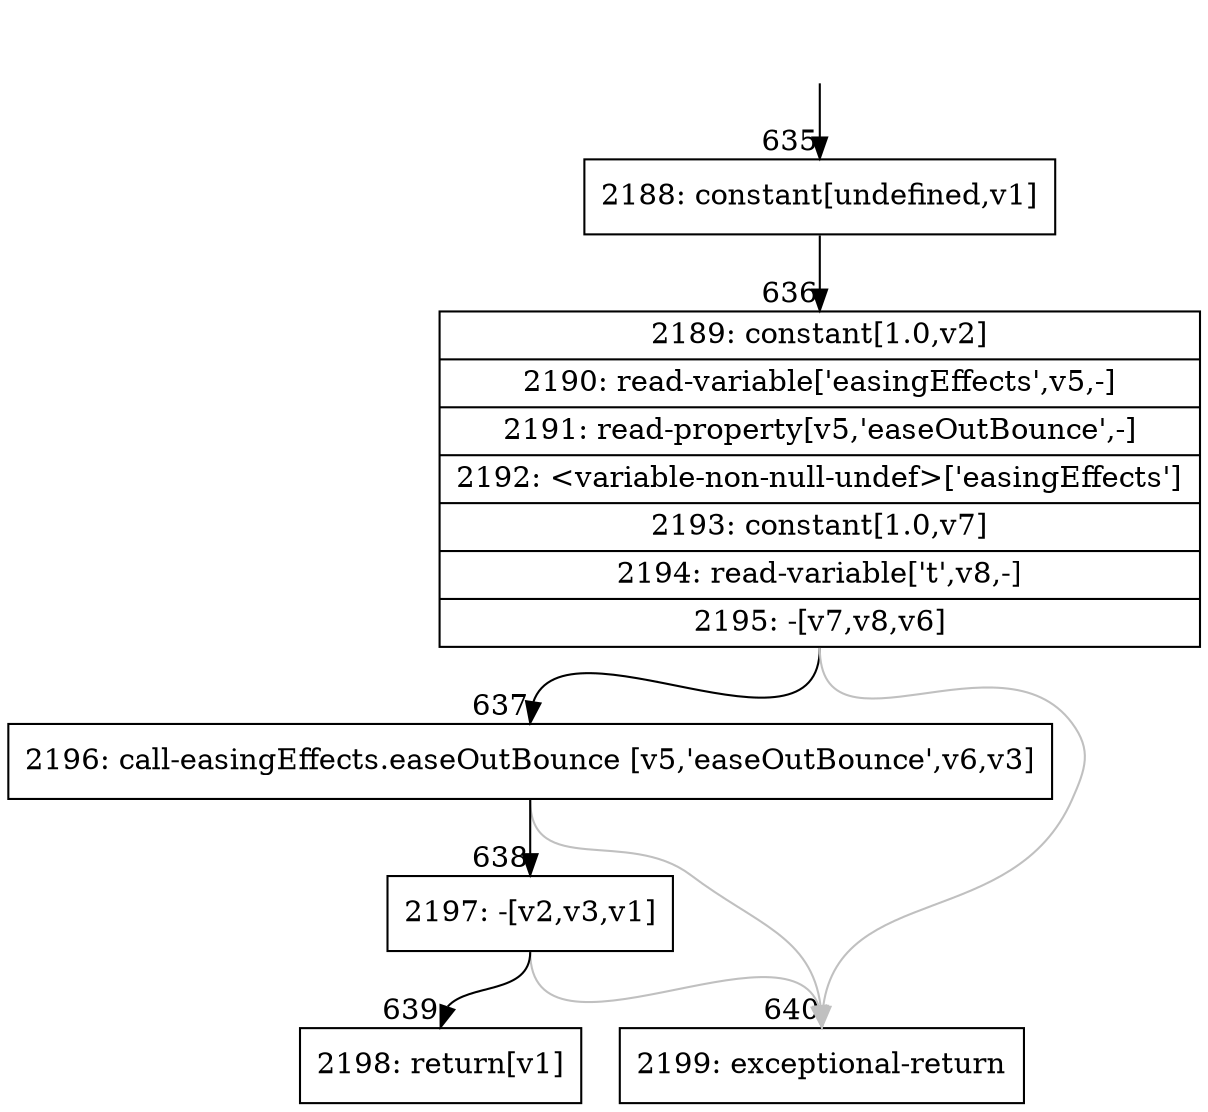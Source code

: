 digraph {
rankdir="TD"
BB_entry68[shape=none,label=""];
BB_entry68 -> BB635 [tailport=s, headport=n, headlabel="    635"]
BB635 [shape=record label="{2188: constant[undefined,v1]}" ] 
BB635 -> BB636 [tailport=s, headport=n, headlabel="      636"]
BB636 [shape=record label="{2189: constant[1.0,v2]|2190: read-variable['easingEffects',v5,-]|2191: read-property[v5,'easeOutBounce',-]|2192: \<variable-non-null-undef\>['easingEffects']|2193: constant[1.0,v7]|2194: read-variable['t',v8,-]|2195: -[v7,v8,v6]}" ] 
BB636 -> BB637 [tailport=s, headport=n, headlabel="      637"]
BB636 -> BB640 [tailport=s, headport=n, color=gray, headlabel="      640"]
BB637 [shape=record label="{2196: call-easingEffects.easeOutBounce [v5,'easeOutBounce',v6,v3]}" ] 
BB637 -> BB638 [tailport=s, headport=n, headlabel="      638"]
BB637 -> BB640 [tailport=s, headport=n, color=gray]
BB638 [shape=record label="{2197: -[v2,v3,v1]}" ] 
BB638 -> BB639 [tailport=s, headport=n, headlabel="      639"]
BB638 -> BB640 [tailport=s, headport=n, color=gray]
BB639 [shape=record label="{2198: return[v1]}" ] 
BB640 [shape=record label="{2199: exceptional-return}" ] 
//#$~ 648
}
